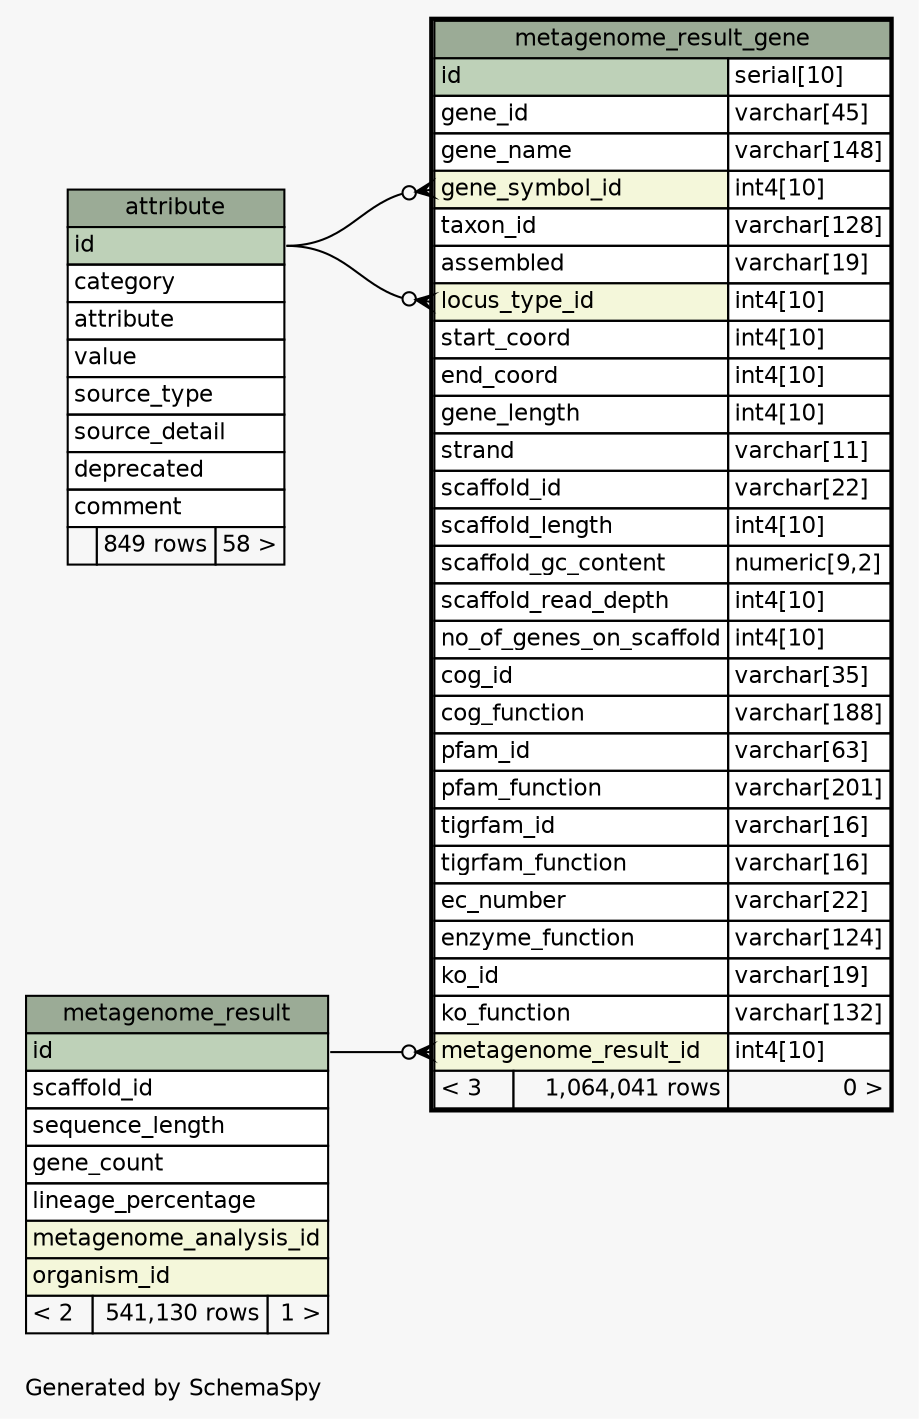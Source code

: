 // dot 2.38.0 on Windows 7 6.1
// SchemaSpy rev 590
digraph "oneDegreeRelationshipsDiagram" {
  graph [
    rankdir="RL"
    bgcolor="#f7f7f7"
    label="\nGenerated by SchemaSpy"
    labeljust="l"
    nodesep="0.18"
    ranksep="0.46"
    fontname="Helvetica"
    fontsize="11"
  ];
  node [
    fontname="Helvetica"
    fontsize="11"
    shape="plaintext"
  ];
  edge [
    arrowsize="0.8"
  ];
  "metagenome_result_gene":"gene_symbol_id":w -> "attribute":"id":e [arrowhead=none dir=back arrowtail=crowodot];
  "metagenome_result_gene":"locus_type_id":w -> "attribute":"id":e [arrowhead=none dir=back arrowtail=crowodot];
  "metagenome_result_gene":"metagenome_result_id":w -> "metagenome_result":"id":e [arrowhead=none dir=back arrowtail=crowodot];
  "attribute" [
    label=<
    <TABLE BORDER="0" CELLBORDER="1" CELLSPACING="0" BGCOLOR="#ffffff">
      <TR><TD COLSPAN="3" BGCOLOR="#9bab96" ALIGN="CENTER">attribute</TD></TR>
      <TR><TD PORT="id" COLSPAN="3" BGCOLOR="#bed1b8" ALIGN="LEFT">id</TD></TR>
      <TR><TD PORT="category" COLSPAN="3" ALIGN="LEFT">category</TD></TR>
      <TR><TD PORT="attribute" COLSPAN="3" ALIGN="LEFT">attribute</TD></TR>
      <TR><TD PORT="value" COLSPAN="3" ALIGN="LEFT">value</TD></TR>
      <TR><TD PORT="source_type" COLSPAN="3" ALIGN="LEFT">source_type</TD></TR>
      <TR><TD PORT="source_detail" COLSPAN="3" ALIGN="LEFT">source_detail</TD></TR>
      <TR><TD PORT="deprecated" COLSPAN="3" ALIGN="LEFT">deprecated</TD></TR>
      <TR><TD PORT="comment" COLSPAN="3" ALIGN="LEFT">comment</TD></TR>
      <TR><TD ALIGN="LEFT" BGCOLOR="#f7f7f7">  </TD><TD ALIGN="RIGHT" BGCOLOR="#f7f7f7">849 rows</TD><TD ALIGN="RIGHT" BGCOLOR="#f7f7f7">58 &gt;</TD></TR>
    </TABLE>>
    URL="attribute.html"
    tooltip="attribute"
  ];
  "metagenome_result" [
    label=<
    <TABLE BORDER="0" CELLBORDER="1" CELLSPACING="0" BGCOLOR="#ffffff">
      <TR><TD COLSPAN="3" BGCOLOR="#9bab96" ALIGN="CENTER">metagenome_result</TD></TR>
      <TR><TD PORT="id" COLSPAN="3" BGCOLOR="#bed1b8" ALIGN="LEFT">id</TD></TR>
      <TR><TD PORT="scaffold_id" COLSPAN="3" ALIGN="LEFT">scaffold_id</TD></TR>
      <TR><TD PORT="sequence_length" COLSPAN="3" ALIGN="LEFT">sequence_length</TD></TR>
      <TR><TD PORT="gene_count" COLSPAN="3" ALIGN="LEFT">gene_count</TD></TR>
      <TR><TD PORT="lineage_percentage" COLSPAN="3" ALIGN="LEFT">lineage_percentage</TD></TR>
      <TR><TD PORT="metagenome_analysis_id" COLSPAN="3" BGCOLOR="#f4f7da" ALIGN="LEFT">metagenome_analysis_id</TD></TR>
      <TR><TD PORT="organism_id" COLSPAN="3" BGCOLOR="#f4f7da" ALIGN="LEFT">organism_id</TD></TR>
      <TR><TD ALIGN="LEFT" BGCOLOR="#f7f7f7">&lt; 2</TD><TD ALIGN="RIGHT" BGCOLOR="#f7f7f7">541,130 rows</TD><TD ALIGN="RIGHT" BGCOLOR="#f7f7f7">1 &gt;</TD></TR>
    </TABLE>>
    URL="metagenome_result.html"
    tooltip="metagenome_result"
  ];
  "metagenome_result_gene" [
    label=<
    <TABLE BORDER="2" CELLBORDER="1" CELLSPACING="0" BGCOLOR="#ffffff">
      <TR><TD COLSPAN="3" BGCOLOR="#9bab96" ALIGN="CENTER">metagenome_result_gene</TD></TR>
      <TR><TD PORT="id" COLSPAN="2" BGCOLOR="#bed1b8" ALIGN="LEFT">id</TD><TD PORT="id.type" ALIGN="LEFT">serial[10]</TD></TR>
      <TR><TD PORT="gene_id" COLSPAN="2" ALIGN="LEFT">gene_id</TD><TD PORT="gene_id.type" ALIGN="LEFT">varchar[45]</TD></TR>
      <TR><TD PORT="gene_name" COLSPAN="2" ALIGN="LEFT">gene_name</TD><TD PORT="gene_name.type" ALIGN="LEFT">varchar[148]</TD></TR>
      <TR><TD PORT="gene_symbol_id" COLSPAN="2" BGCOLOR="#f4f7da" ALIGN="LEFT">gene_symbol_id</TD><TD PORT="gene_symbol_id.type" ALIGN="LEFT">int4[10]</TD></TR>
      <TR><TD PORT="taxon_id" COLSPAN="2" ALIGN="LEFT">taxon_id</TD><TD PORT="taxon_id.type" ALIGN="LEFT">varchar[128]</TD></TR>
      <TR><TD PORT="assembled" COLSPAN="2" ALIGN="LEFT">assembled</TD><TD PORT="assembled.type" ALIGN="LEFT">varchar[19]</TD></TR>
      <TR><TD PORT="locus_type_id" COLSPAN="2" BGCOLOR="#f4f7da" ALIGN="LEFT">locus_type_id</TD><TD PORT="locus_type_id.type" ALIGN="LEFT">int4[10]</TD></TR>
      <TR><TD PORT="start_coord" COLSPAN="2" ALIGN="LEFT">start_coord</TD><TD PORT="start_coord.type" ALIGN="LEFT">int4[10]</TD></TR>
      <TR><TD PORT="end_coord" COLSPAN="2" ALIGN="LEFT">end_coord</TD><TD PORT="end_coord.type" ALIGN="LEFT">int4[10]</TD></TR>
      <TR><TD PORT="gene_length" COLSPAN="2" ALIGN="LEFT">gene_length</TD><TD PORT="gene_length.type" ALIGN="LEFT">int4[10]</TD></TR>
      <TR><TD PORT="strand" COLSPAN="2" ALIGN="LEFT">strand</TD><TD PORT="strand.type" ALIGN="LEFT">varchar[11]</TD></TR>
      <TR><TD PORT="scaffold_id" COLSPAN="2" ALIGN="LEFT">scaffold_id</TD><TD PORT="scaffold_id.type" ALIGN="LEFT">varchar[22]</TD></TR>
      <TR><TD PORT="scaffold_length" COLSPAN="2" ALIGN="LEFT">scaffold_length</TD><TD PORT="scaffold_length.type" ALIGN="LEFT">int4[10]</TD></TR>
      <TR><TD PORT="scaffold_gc_content" COLSPAN="2" ALIGN="LEFT">scaffold_gc_content</TD><TD PORT="scaffold_gc_content.type" ALIGN="LEFT">numeric[9,2]</TD></TR>
      <TR><TD PORT="scaffold_read_depth" COLSPAN="2" ALIGN="LEFT">scaffold_read_depth</TD><TD PORT="scaffold_read_depth.type" ALIGN="LEFT">int4[10]</TD></TR>
      <TR><TD PORT="no_of_genes_on_scaffold" COLSPAN="2" ALIGN="LEFT">no_of_genes_on_scaffold</TD><TD PORT="no_of_genes_on_scaffold.type" ALIGN="LEFT">int4[10]</TD></TR>
      <TR><TD PORT="cog_id" COLSPAN="2" ALIGN="LEFT">cog_id</TD><TD PORT="cog_id.type" ALIGN="LEFT">varchar[35]</TD></TR>
      <TR><TD PORT="cog_function" COLSPAN="2" ALIGN="LEFT">cog_function</TD><TD PORT="cog_function.type" ALIGN="LEFT">varchar[188]</TD></TR>
      <TR><TD PORT="pfam_id" COLSPAN="2" ALIGN="LEFT">pfam_id</TD><TD PORT="pfam_id.type" ALIGN="LEFT">varchar[63]</TD></TR>
      <TR><TD PORT="pfam_function" COLSPAN="2" ALIGN="LEFT">pfam_function</TD><TD PORT="pfam_function.type" ALIGN="LEFT">varchar[201]</TD></TR>
      <TR><TD PORT="tigrfam_id" COLSPAN="2" ALIGN="LEFT">tigrfam_id</TD><TD PORT="tigrfam_id.type" ALIGN="LEFT">varchar[16]</TD></TR>
      <TR><TD PORT="tigrfam_function" COLSPAN="2" ALIGN="LEFT">tigrfam_function</TD><TD PORT="tigrfam_function.type" ALIGN="LEFT">varchar[16]</TD></TR>
      <TR><TD PORT="ec_number" COLSPAN="2" ALIGN="LEFT">ec_number</TD><TD PORT="ec_number.type" ALIGN="LEFT">varchar[22]</TD></TR>
      <TR><TD PORT="enzyme_function" COLSPAN="2" ALIGN="LEFT">enzyme_function</TD><TD PORT="enzyme_function.type" ALIGN="LEFT">varchar[124]</TD></TR>
      <TR><TD PORT="ko_id" COLSPAN="2" ALIGN="LEFT">ko_id</TD><TD PORT="ko_id.type" ALIGN="LEFT">varchar[19]</TD></TR>
      <TR><TD PORT="ko_function" COLSPAN="2" ALIGN="LEFT">ko_function</TD><TD PORT="ko_function.type" ALIGN="LEFT">varchar[132]</TD></TR>
      <TR><TD PORT="metagenome_result_id" COLSPAN="2" BGCOLOR="#f4f7da" ALIGN="LEFT">metagenome_result_id</TD><TD PORT="metagenome_result_id.type" ALIGN="LEFT">int4[10]</TD></TR>
      <TR><TD ALIGN="LEFT" BGCOLOR="#f7f7f7">&lt; 3</TD><TD ALIGN="RIGHT" BGCOLOR="#f7f7f7">1,064,041 rows</TD><TD ALIGN="RIGHT" BGCOLOR="#f7f7f7">0 &gt;</TD></TR>
    </TABLE>>
    URL="metagenome_result_gene.html"
    tooltip="metagenome_result_gene"
  ];
}
